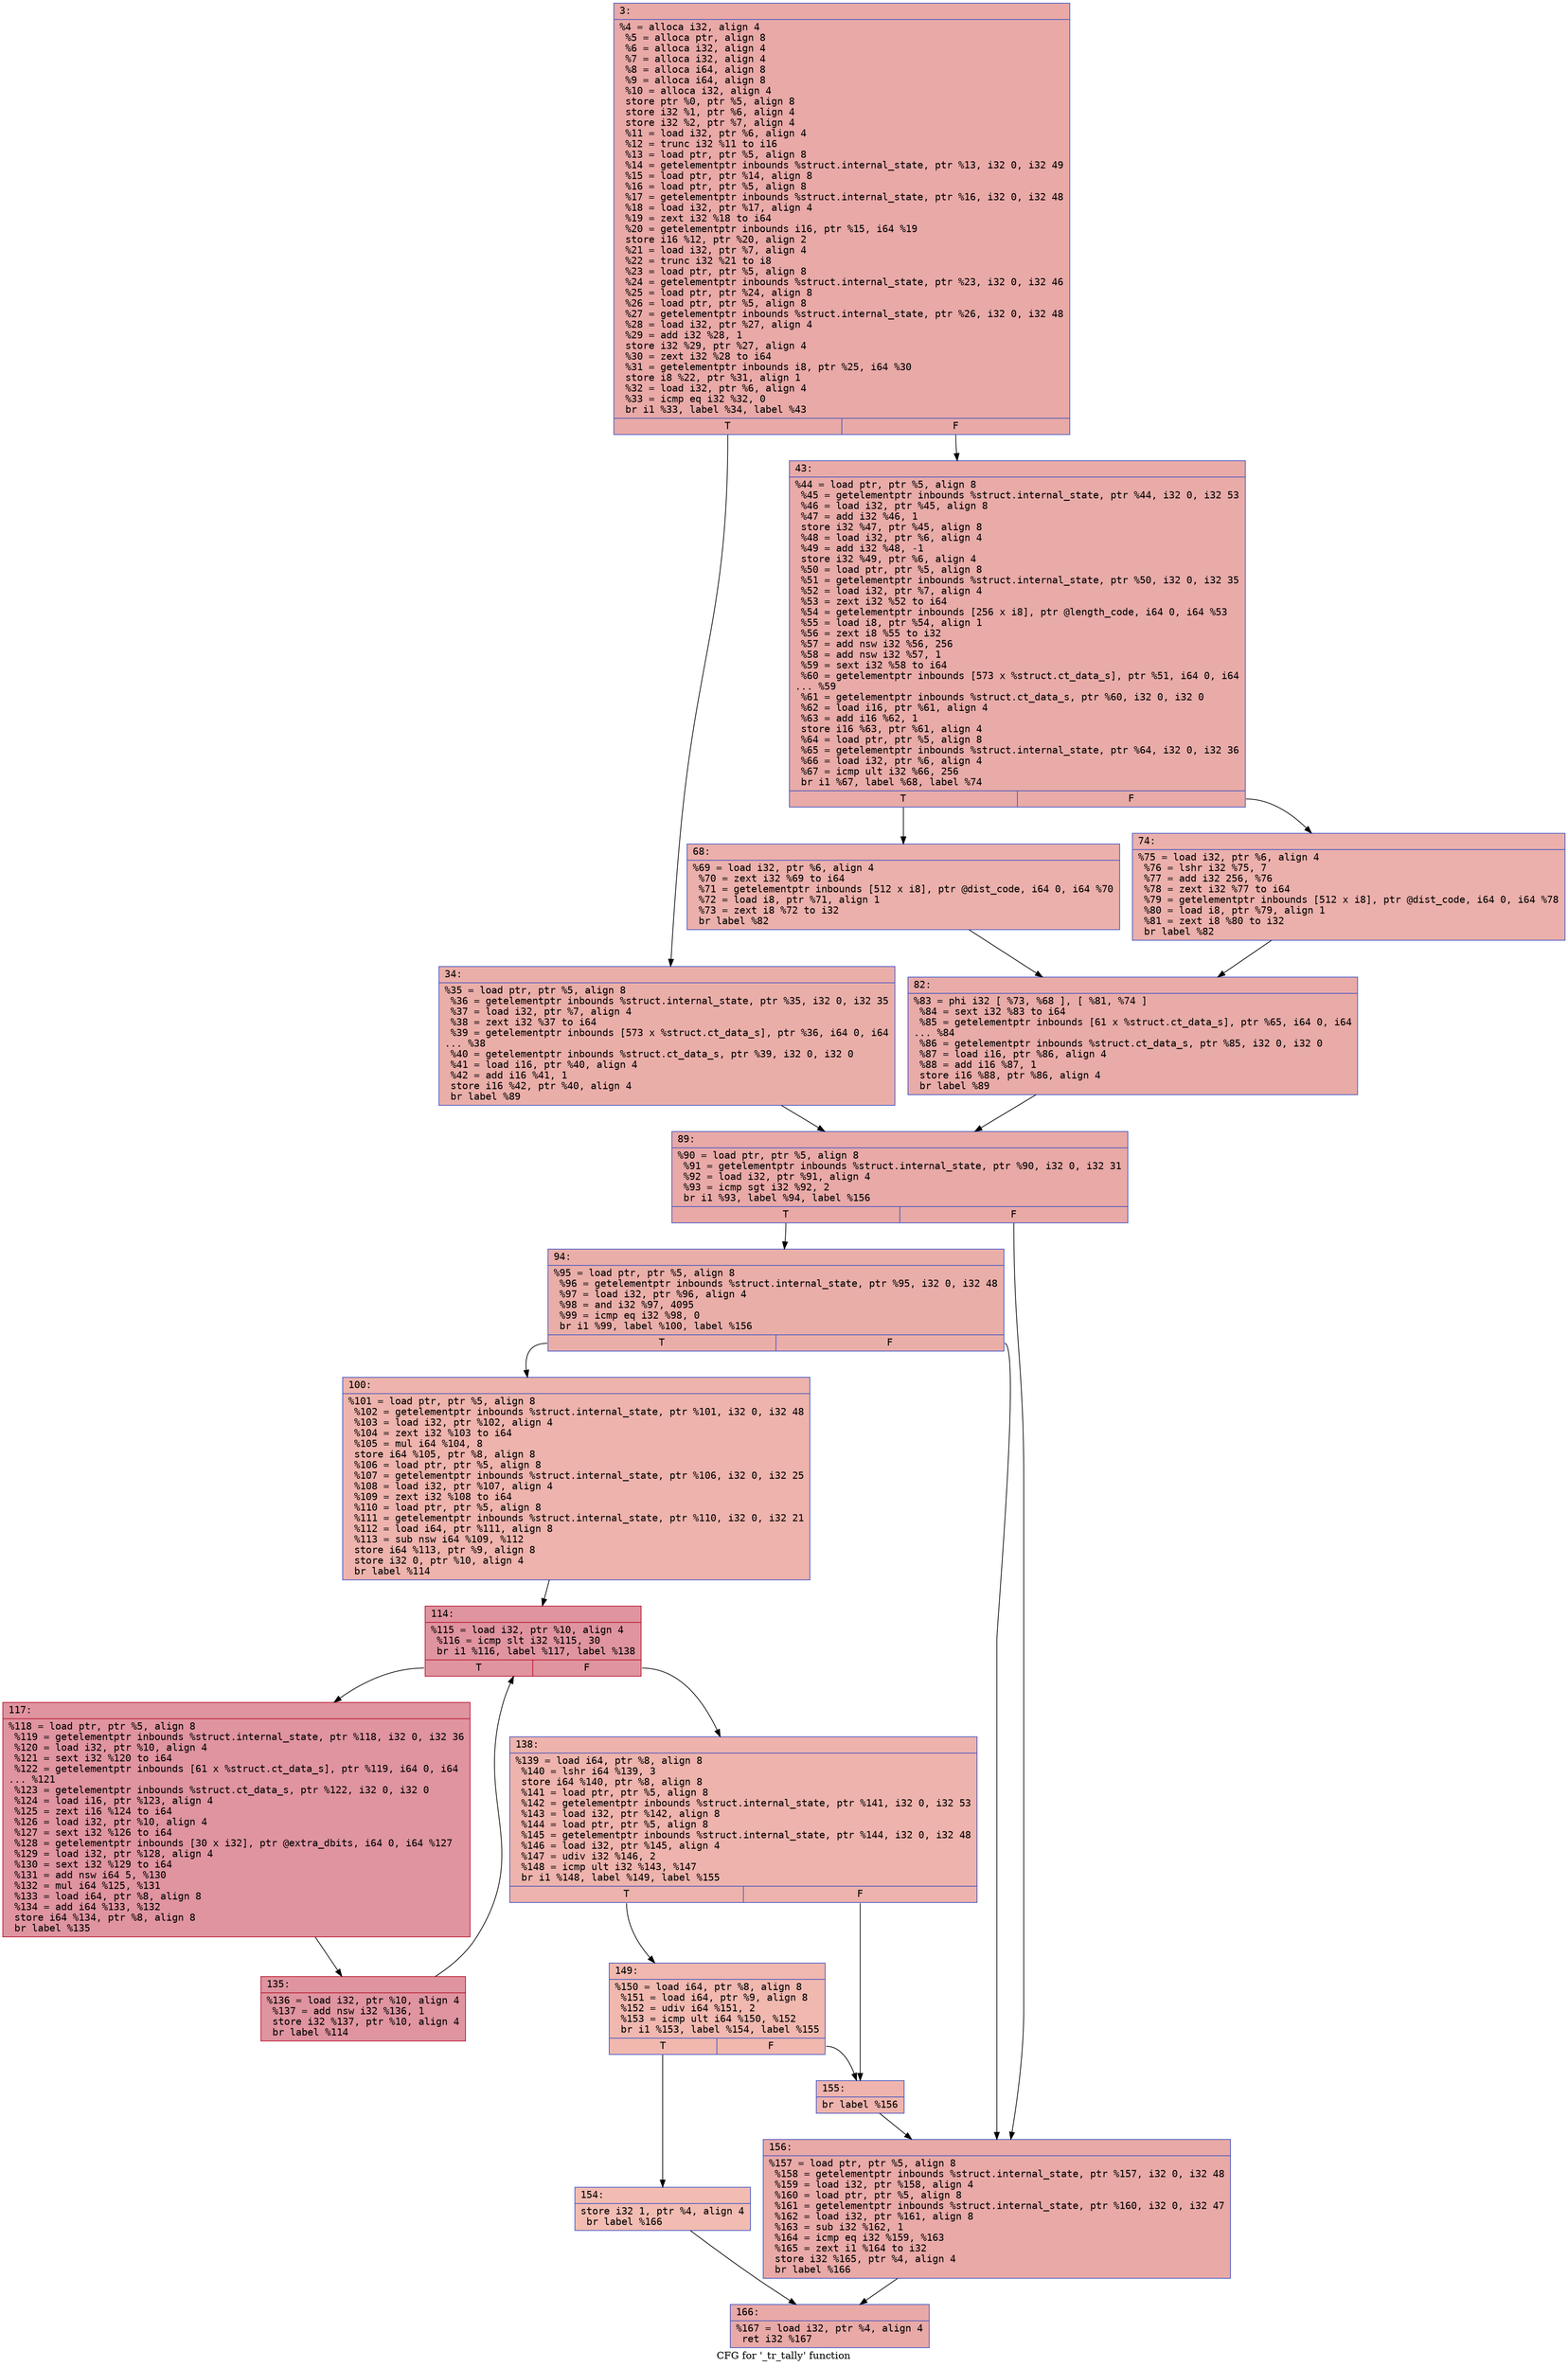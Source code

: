 digraph "CFG for '_tr_tally' function" {
	label="CFG for '_tr_tally' function";

	Node0x600000ee2800 [shape=record,color="#3d50c3ff", style=filled, fillcolor="#ca3b3770" fontname="Courier",label="{3:\l|  %4 = alloca i32, align 4\l  %5 = alloca ptr, align 8\l  %6 = alloca i32, align 4\l  %7 = alloca i32, align 4\l  %8 = alloca i64, align 8\l  %9 = alloca i64, align 8\l  %10 = alloca i32, align 4\l  store ptr %0, ptr %5, align 8\l  store i32 %1, ptr %6, align 4\l  store i32 %2, ptr %7, align 4\l  %11 = load i32, ptr %6, align 4\l  %12 = trunc i32 %11 to i16\l  %13 = load ptr, ptr %5, align 8\l  %14 = getelementptr inbounds %struct.internal_state, ptr %13, i32 0, i32 49\l  %15 = load ptr, ptr %14, align 8\l  %16 = load ptr, ptr %5, align 8\l  %17 = getelementptr inbounds %struct.internal_state, ptr %16, i32 0, i32 48\l  %18 = load i32, ptr %17, align 4\l  %19 = zext i32 %18 to i64\l  %20 = getelementptr inbounds i16, ptr %15, i64 %19\l  store i16 %12, ptr %20, align 2\l  %21 = load i32, ptr %7, align 4\l  %22 = trunc i32 %21 to i8\l  %23 = load ptr, ptr %5, align 8\l  %24 = getelementptr inbounds %struct.internal_state, ptr %23, i32 0, i32 46\l  %25 = load ptr, ptr %24, align 8\l  %26 = load ptr, ptr %5, align 8\l  %27 = getelementptr inbounds %struct.internal_state, ptr %26, i32 0, i32 48\l  %28 = load i32, ptr %27, align 4\l  %29 = add i32 %28, 1\l  store i32 %29, ptr %27, align 4\l  %30 = zext i32 %28 to i64\l  %31 = getelementptr inbounds i8, ptr %25, i64 %30\l  store i8 %22, ptr %31, align 1\l  %32 = load i32, ptr %6, align 4\l  %33 = icmp eq i32 %32, 0\l  br i1 %33, label %34, label %43\l|{<s0>T|<s1>F}}"];
	Node0x600000ee2800:s0 -> Node0x600000ee2850[tooltip="3 -> 34\nProbability 37.50%" ];
	Node0x600000ee2800:s1 -> Node0x600000ee28a0[tooltip="3 -> 43\nProbability 62.50%" ];
	Node0x600000ee2850 [shape=record,color="#3d50c3ff", style=filled, fillcolor="#d0473d70" fontname="Courier",label="{34:\l|  %35 = load ptr, ptr %5, align 8\l  %36 = getelementptr inbounds %struct.internal_state, ptr %35, i32 0, i32 35\l  %37 = load i32, ptr %7, align 4\l  %38 = zext i32 %37 to i64\l  %39 = getelementptr inbounds [573 x %struct.ct_data_s], ptr %36, i64 0, i64\l... %38\l  %40 = getelementptr inbounds %struct.ct_data_s, ptr %39, i32 0, i32 0\l  %41 = load i16, ptr %40, align 4\l  %42 = add i16 %41, 1\l  store i16 %42, ptr %40, align 4\l  br label %89\l}"];
	Node0x600000ee2850 -> Node0x600000ee29e0[tooltip="34 -> 89\nProbability 100.00%" ];
	Node0x600000ee28a0 [shape=record,color="#3d50c3ff", style=filled, fillcolor="#cc403a70" fontname="Courier",label="{43:\l|  %44 = load ptr, ptr %5, align 8\l  %45 = getelementptr inbounds %struct.internal_state, ptr %44, i32 0, i32 53\l  %46 = load i32, ptr %45, align 8\l  %47 = add i32 %46, 1\l  store i32 %47, ptr %45, align 8\l  %48 = load i32, ptr %6, align 4\l  %49 = add i32 %48, -1\l  store i32 %49, ptr %6, align 4\l  %50 = load ptr, ptr %5, align 8\l  %51 = getelementptr inbounds %struct.internal_state, ptr %50, i32 0, i32 35\l  %52 = load i32, ptr %7, align 4\l  %53 = zext i32 %52 to i64\l  %54 = getelementptr inbounds [256 x i8], ptr @length_code, i64 0, i64 %53\l  %55 = load i8, ptr %54, align 1\l  %56 = zext i8 %55 to i32\l  %57 = add nsw i32 %56, 256\l  %58 = add nsw i32 %57, 1\l  %59 = sext i32 %58 to i64\l  %60 = getelementptr inbounds [573 x %struct.ct_data_s], ptr %51, i64 0, i64\l... %59\l  %61 = getelementptr inbounds %struct.ct_data_s, ptr %60, i32 0, i32 0\l  %62 = load i16, ptr %61, align 4\l  %63 = add i16 %62, 1\l  store i16 %63, ptr %61, align 4\l  %64 = load ptr, ptr %5, align 8\l  %65 = getelementptr inbounds %struct.internal_state, ptr %64, i32 0, i32 36\l  %66 = load i32, ptr %6, align 4\l  %67 = icmp ult i32 %66, 256\l  br i1 %67, label %68, label %74\l|{<s0>T|<s1>F}}"];
	Node0x600000ee28a0:s0 -> Node0x600000ee28f0[tooltip="43 -> 68\nProbability 50.00%" ];
	Node0x600000ee28a0:s1 -> Node0x600000ee2940[tooltip="43 -> 74\nProbability 50.00%" ];
	Node0x600000ee28f0 [shape=record,color="#3d50c3ff", style=filled, fillcolor="#d24b4070" fontname="Courier",label="{68:\l|  %69 = load i32, ptr %6, align 4\l  %70 = zext i32 %69 to i64\l  %71 = getelementptr inbounds [512 x i8], ptr @dist_code, i64 0, i64 %70\l  %72 = load i8, ptr %71, align 1\l  %73 = zext i8 %72 to i32\l  br label %82\l}"];
	Node0x600000ee28f0 -> Node0x600000ee2990[tooltip="68 -> 82\nProbability 100.00%" ];
	Node0x600000ee2940 [shape=record,color="#3d50c3ff", style=filled, fillcolor="#d24b4070" fontname="Courier",label="{74:\l|  %75 = load i32, ptr %6, align 4\l  %76 = lshr i32 %75, 7\l  %77 = add i32 256, %76\l  %78 = zext i32 %77 to i64\l  %79 = getelementptr inbounds [512 x i8], ptr @dist_code, i64 0, i64 %78\l  %80 = load i8, ptr %79, align 1\l  %81 = zext i8 %80 to i32\l  br label %82\l}"];
	Node0x600000ee2940 -> Node0x600000ee2990[tooltip="74 -> 82\nProbability 100.00%" ];
	Node0x600000ee2990 [shape=record,color="#3d50c3ff", style=filled, fillcolor="#cc403a70" fontname="Courier",label="{82:\l|  %83 = phi i32 [ %73, %68 ], [ %81, %74 ]\l  %84 = sext i32 %83 to i64\l  %85 = getelementptr inbounds [61 x %struct.ct_data_s], ptr %65, i64 0, i64\l... %84\l  %86 = getelementptr inbounds %struct.ct_data_s, ptr %85, i32 0, i32 0\l  %87 = load i16, ptr %86, align 4\l  %88 = add i16 %87, 1\l  store i16 %88, ptr %86, align 4\l  br label %89\l}"];
	Node0x600000ee2990 -> Node0x600000ee29e0[tooltip="82 -> 89\nProbability 100.00%" ];
	Node0x600000ee29e0 [shape=record,color="#3d50c3ff", style=filled, fillcolor="#ca3b3770" fontname="Courier",label="{89:\l|  %90 = load ptr, ptr %5, align 8\l  %91 = getelementptr inbounds %struct.internal_state, ptr %90, i32 0, i32 31\l  %92 = load i32, ptr %91, align 4\l  %93 = icmp sgt i32 %92, 2\l  br i1 %93, label %94, label %156\l|{<s0>T|<s1>F}}"];
	Node0x600000ee29e0:s0 -> Node0x600000ee2a30[tooltip="89 -> 94\nProbability 50.00%" ];
	Node0x600000ee29e0:s1 -> Node0x600000ee2d00[tooltip="89 -> 156\nProbability 50.00%" ];
	Node0x600000ee2a30 [shape=record,color="#3d50c3ff", style=filled, fillcolor="#d0473d70" fontname="Courier",label="{94:\l|  %95 = load ptr, ptr %5, align 8\l  %96 = getelementptr inbounds %struct.internal_state, ptr %95, i32 0, i32 48\l  %97 = load i32, ptr %96, align 4\l  %98 = and i32 %97, 4095\l  %99 = icmp eq i32 %98, 0\l  br i1 %99, label %100, label %156\l|{<s0>T|<s1>F}}"];
	Node0x600000ee2a30:s0 -> Node0x600000ee2a80[tooltip="94 -> 100\nProbability 37.50%" ];
	Node0x600000ee2a30:s1 -> Node0x600000ee2d00[tooltip="94 -> 156\nProbability 62.50%" ];
	Node0x600000ee2a80 [shape=record,color="#3d50c3ff", style=filled, fillcolor="#d6524470" fontname="Courier",label="{100:\l|  %101 = load ptr, ptr %5, align 8\l  %102 = getelementptr inbounds %struct.internal_state, ptr %101, i32 0, i32 48\l  %103 = load i32, ptr %102, align 4\l  %104 = zext i32 %103 to i64\l  %105 = mul i64 %104, 8\l  store i64 %105, ptr %8, align 8\l  %106 = load ptr, ptr %5, align 8\l  %107 = getelementptr inbounds %struct.internal_state, ptr %106, i32 0, i32 25\l  %108 = load i32, ptr %107, align 4\l  %109 = zext i32 %108 to i64\l  %110 = load ptr, ptr %5, align 8\l  %111 = getelementptr inbounds %struct.internal_state, ptr %110, i32 0, i32 21\l  %112 = load i64, ptr %111, align 8\l  %113 = sub nsw i64 %109, %112\l  store i64 %113, ptr %9, align 8\l  store i32 0, ptr %10, align 4\l  br label %114\l}"];
	Node0x600000ee2a80 -> Node0x600000ee2ad0[tooltip="100 -> 114\nProbability 100.00%" ];
	Node0x600000ee2ad0 [shape=record,color="#b70d28ff", style=filled, fillcolor="#b70d2870" fontname="Courier",label="{114:\l|  %115 = load i32, ptr %10, align 4\l  %116 = icmp slt i32 %115, 30\l  br i1 %116, label %117, label %138\l|{<s0>T|<s1>F}}"];
	Node0x600000ee2ad0:s0 -> Node0x600000ee2b20[tooltip="114 -> 117\nProbability 96.88%" ];
	Node0x600000ee2ad0:s1 -> Node0x600000ee2bc0[tooltip="114 -> 138\nProbability 3.12%" ];
	Node0x600000ee2b20 [shape=record,color="#b70d28ff", style=filled, fillcolor="#b70d2870" fontname="Courier",label="{117:\l|  %118 = load ptr, ptr %5, align 8\l  %119 = getelementptr inbounds %struct.internal_state, ptr %118, i32 0, i32 36\l  %120 = load i32, ptr %10, align 4\l  %121 = sext i32 %120 to i64\l  %122 = getelementptr inbounds [61 x %struct.ct_data_s], ptr %119, i64 0, i64\l... %121\l  %123 = getelementptr inbounds %struct.ct_data_s, ptr %122, i32 0, i32 0\l  %124 = load i16, ptr %123, align 4\l  %125 = zext i16 %124 to i64\l  %126 = load i32, ptr %10, align 4\l  %127 = sext i32 %126 to i64\l  %128 = getelementptr inbounds [30 x i32], ptr @extra_dbits, i64 0, i64 %127\l  %129 = load i32, ptr %128, align 4\l  %130 = sext i32 %129 to i64\l  %131 = add nsw i64 5, %130\l  %132 = mul i64 %125, %131\l  %133 = load i64, ptr %8, align 8\l  %134 = add i64 %133, %132\l  store i64 %134, ptr %8, align 8\l  br label %135\l}"];
	Node0x600000ee2b20 -> Node0x600000ee2b70[tooltip="117 -> 135\nProbability 100.00%" ];
	Node0x600000ee2b70 [shape=record,color="#b70d28ff", style=filled, fillcolor="#b70d2870" fontname="Courier",label="{135:\l|  %136 = load i32, ptr %10, align 4\l  %137 = add nsw i32 %136, 1\l  store i32 %137, ptr %10, align 4\l  br label %114\l}"];
	Node0x600000ee2b70 -> Node0x600000ee2ad0[tooltip="135 -> 114\nProbability 100.00%" ];
	Node0x600000ee2bc0 [shape=record,color="#3d50c3ff", style=filled, fillcolor="#d6524470" fontname="Courier",label="{138:\l|  %139 = load i64, ptr %8, align 8\l  %140 = lshr i64 %139, 3\l  store i64 %140, ptr %8, align 8\l  %141 = load ptr, ptr %5, align 8\l  %142 = getelementptr inbounds %struct.internal_state, ptr %141, i32 0, i32 53\l  %143 = load i32, ptr %142, align 8\l  %144 = load ptr, ptr %5, align 8\l  %145 = getelementptr inbounds %struct.internal_state, ptr %144, i32 0, i32 48\l  %146 = load i32, ptr %145, align 4\l  %147 = udiv i32 %146, 2\l  %148 = icmp ult i32 %143, %147\l  br i1 %148, label %149, label %155\l|{<s0>T|<s1>F}}"];
	Node0x600000ee2bc0:s0 -> Node0x600000ee2c10[tooltip="138 -> 149\nProbability 50.00%" ];
	Node0x600000ee2bc0:s1 -> Node0x600000ee2cb0[tooltip="138 -> 155\nProbability 50.00%" ];
	Node0x600000ee2c10 [shape=record,color="#3d50c3ff", style=filled, fillcolor="#dc5d4a70" fontname="Courier",label="{149:\l|  %150 = load i64, ptr %8, align 8\l  %151 = load i64, ptr %9, align 8\l  %152 = udiv i64 %151, 2\l  %153 = icmp ult i64 %150, %152\l  br i1 %153, label %154, label %155\l|{<s0>T|<s1>F}}"];
	Node0x600000ee2c10:s0 -> Node0x600000ee2c60[tooltip="149 -> 154\nProbability 50.00%" ];
	Node0x600000ee2c10:s1 -> Node0x600000ee2cb0[tooltip="149 -> 155\nProbability 50.00%" ];
	Node0x600000ee2c60 [shape=record,color="#3d50c3ff", style=filled, fillcolor="#e1675170" fontname="Courier",label="{154:\l|  store i32 1, ptr %4, align 4\l  br label %166\l}"];
	Node0x600000ee2c60 -> Node0x600000ee2d50[tooltip="154 -> 166\nProbability 100.00%" ];
	Node0x600000ee2cb0 [shape=record,color="#3d50c3ff", style=filled, fillcolor="#d8564670" fontname="Courier",label="{155:\l|  br label %156\l}"];
	Node0x600000ee2cb0 -> Node0x600000ee2d00[tooltip="155 -> 156\nProbability 100.00%" ];
	Node0x600000ee2d00 [shape=record,color="#3d50c3ff", style=filled, fillcolor="#ca3b3770" fontname="Courier",label="{156:\l|  %157 = load ptr, ptr %5, align 8\l  %158 = getelementptr inbounds %struct.internal_state, ptr %157, i32 0, i32 48\l  %159 = load i32, ptr %158, align 4\l  %160 = load ptr, ptr %5, align 8\l  %161 = getelementptr inbounds %struct.internal_state, ptr %160, i32 0, i32 47\l  %162 = load i32, ptr %161, align 8\l  %163 = sub i32 %162, 1\l  %164 = icmp eq i32 %159, %163\l  %165 = zext i1 %164 to i32\l  store i32 %165, ptr %4, align 4\l  br label %166\l}"];
	Node0x600000ee2d00 -> Node0x600000ee2d50[tooltip="156 -> 166\nProbability 100.00%" ];
	Node0x600000ee2d50 [shape=record,color="#3d50c3ff", style=filled, fillcolor="#ca3b3770" fontname="Courier",label="{166:\l|  %167 = load i32, ptr %4, align 4\l  ret i32 %167\l}"];
}
